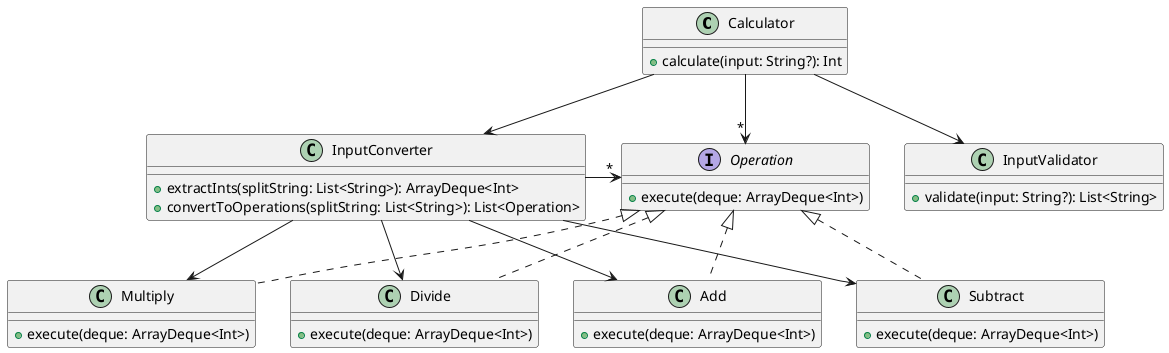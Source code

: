 @startuml
class Calculator {
+ calculate(input: String?): Int
}

class InputValidator {
+ validate(input: String?): List<String>
}

class InputConverter {
+ extractInts(splitString: List<String>): ArrayDeque<Int>
+ convertToOperations(splitString: List<String>): List<Operation>
}

interface Operation {
+ execute(deque: ArrayDeque<Int>)
}

class Add implements Operation {
+ execute(deque: ArrayDeque<Int>)
}

class Subtract implements Operation {
+ execute(deque: ArrayDeque<Int>)
}

class Multiply implements Operation {
+ execute(deque: ArrayDeque<Int>)
}

class Divide implements Operation {
+ execute(deque: ArrayDeque<Int>)
}

Calculator --> InputValidator
Calculator --> InputConverter
Calculator --> "*" Operation
InputConverter -> "*" Operation
InputConverter -> Add
InputConverter -> Subtract
InputConverter -> Multiply
InputConverter -> Divide
@enduml